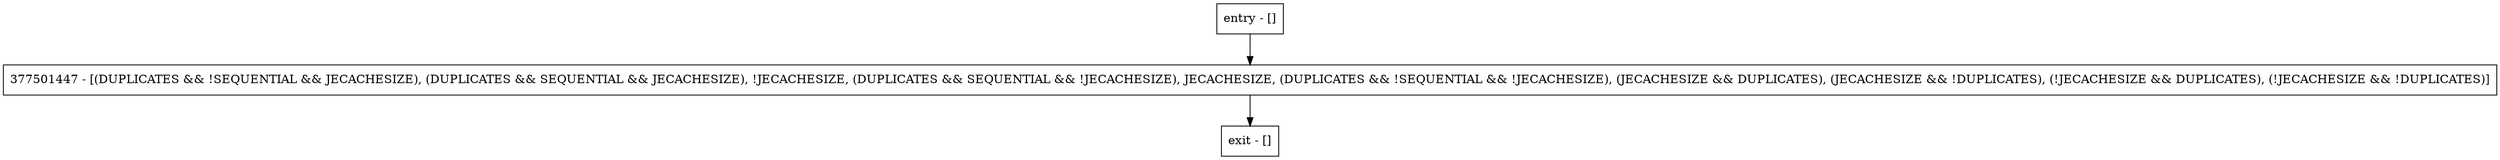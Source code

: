 digraph setStorageSize {
node [shape=record];
entry [label="entry - []"];
exit [label="exit - []"];
377501447 [label="377501447 - [(DUPLICATES && !SEQUENTIAL && JECACHESIZE), (DUPLICATES && SEQUENTIAL && JECACHESIZE), !JECACHESIZE, (DUPLICATES && SEQUENTIAL && !JECACHESIZE), JECACHESIZE, (DUPLICATES && !SEQUENTIAL && !JECACHESIZE), (JECACHESIZE && DUPLICATES), (JECACHESIZE && !DUPLICATES), (!JECACHESIZE && DUPLICATES), (!JECACHESIZE && !DUPLICATES)]"];
entry;
exit;
entry -> 377501447;
377501447 -> exit;
}
